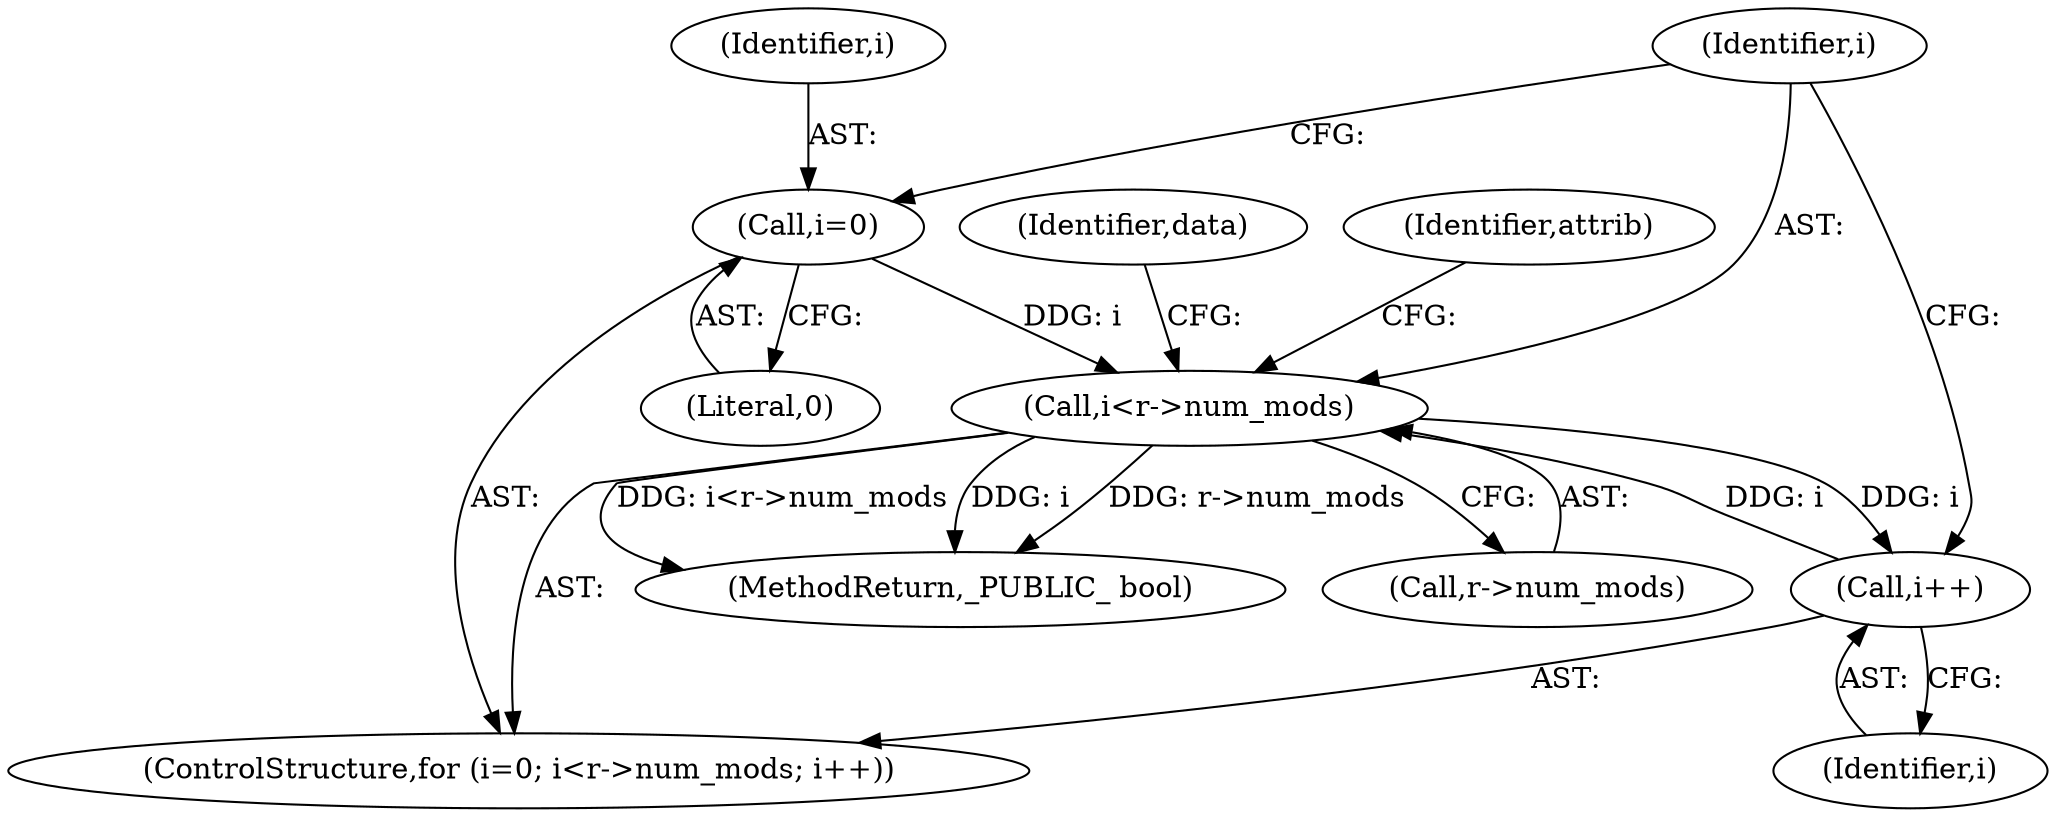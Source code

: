 digraph "0_samba_530d50a1abdcdf4d1775652d4c456c1274d83d8d@pointer" {
"1000567" [label="(Call,i<r->num_mods)"];
"1000564" [label="(Call,i=0)"];
"1000572" [label="(Call,i++)"];
"1000567" [label="(Call,i<r->num_mods)"];
"1000573" [label="(Identifier,i)"];
"1000565" [label="(Identifier,i)"];
"1000564" [label="(Call,i=0)"];
"1000572" [label="(Call,i++)"];
"1000563" [label="(ControlStructure,for (i=0; i<r->num_mods; i++))"];
"1000566" [label="(Literal,0)"];
"1000650" [label="(Identifier,data)"];
"1001320" [label="(MethodReturn,_PUBLIC_ bool)"];
"1000569" [label="(Call,r->num_mods)"];
"1000577" [label="(Identifier,attrib)"];
"1000567" [label="(Call,i<r->num_mods)"];
"1000568" [label="(Identifier,i)"];
"1000567" -> "1000563"  [label="AST: "];
"1000567" -> "1000569"  [label="CFG: "];
"1000568" -> "1000567"  [label="AST: "];
"1000569" -> "1000567"  [label="AST: "];
"1000577" -> "1000567"  [label="CFG: "];
"1000650" -> "1000567"  [label="CFG: "];
"1000567" -> "1001320"  [label="DDG: i"];
"1000567" -> "1001320"  [label="DDG: r->num_mods"];
"1000567" -> "1001320"  [label="DDG: i<r->num_mods"];
"1000564" -> "1000567"  [label="DDG: i"];
"1000572" -> "1000567"  [label="DDG: i"];
"1000567" -> "1000572"  [label="DDG: i"];
"1000564" -> "1000563"  [label="AST: "];
"1000564" -> "1000566"  [label="CFG: "];
"1000565" -> "1000564"  [label="AST: "];
"1000566" -> "1000564"  [label="AST: "];
"1000568" -> "1000564"  [label="CFG: "];
"1000572" -> "1000563"  [label="AST: "];
"1000572" -> "1000573"  [label="CFG: "];
"1000573" -> "1000572"  [label="AST: "];
"1000568" -> "1000572"  [label="CFG: "];
}
